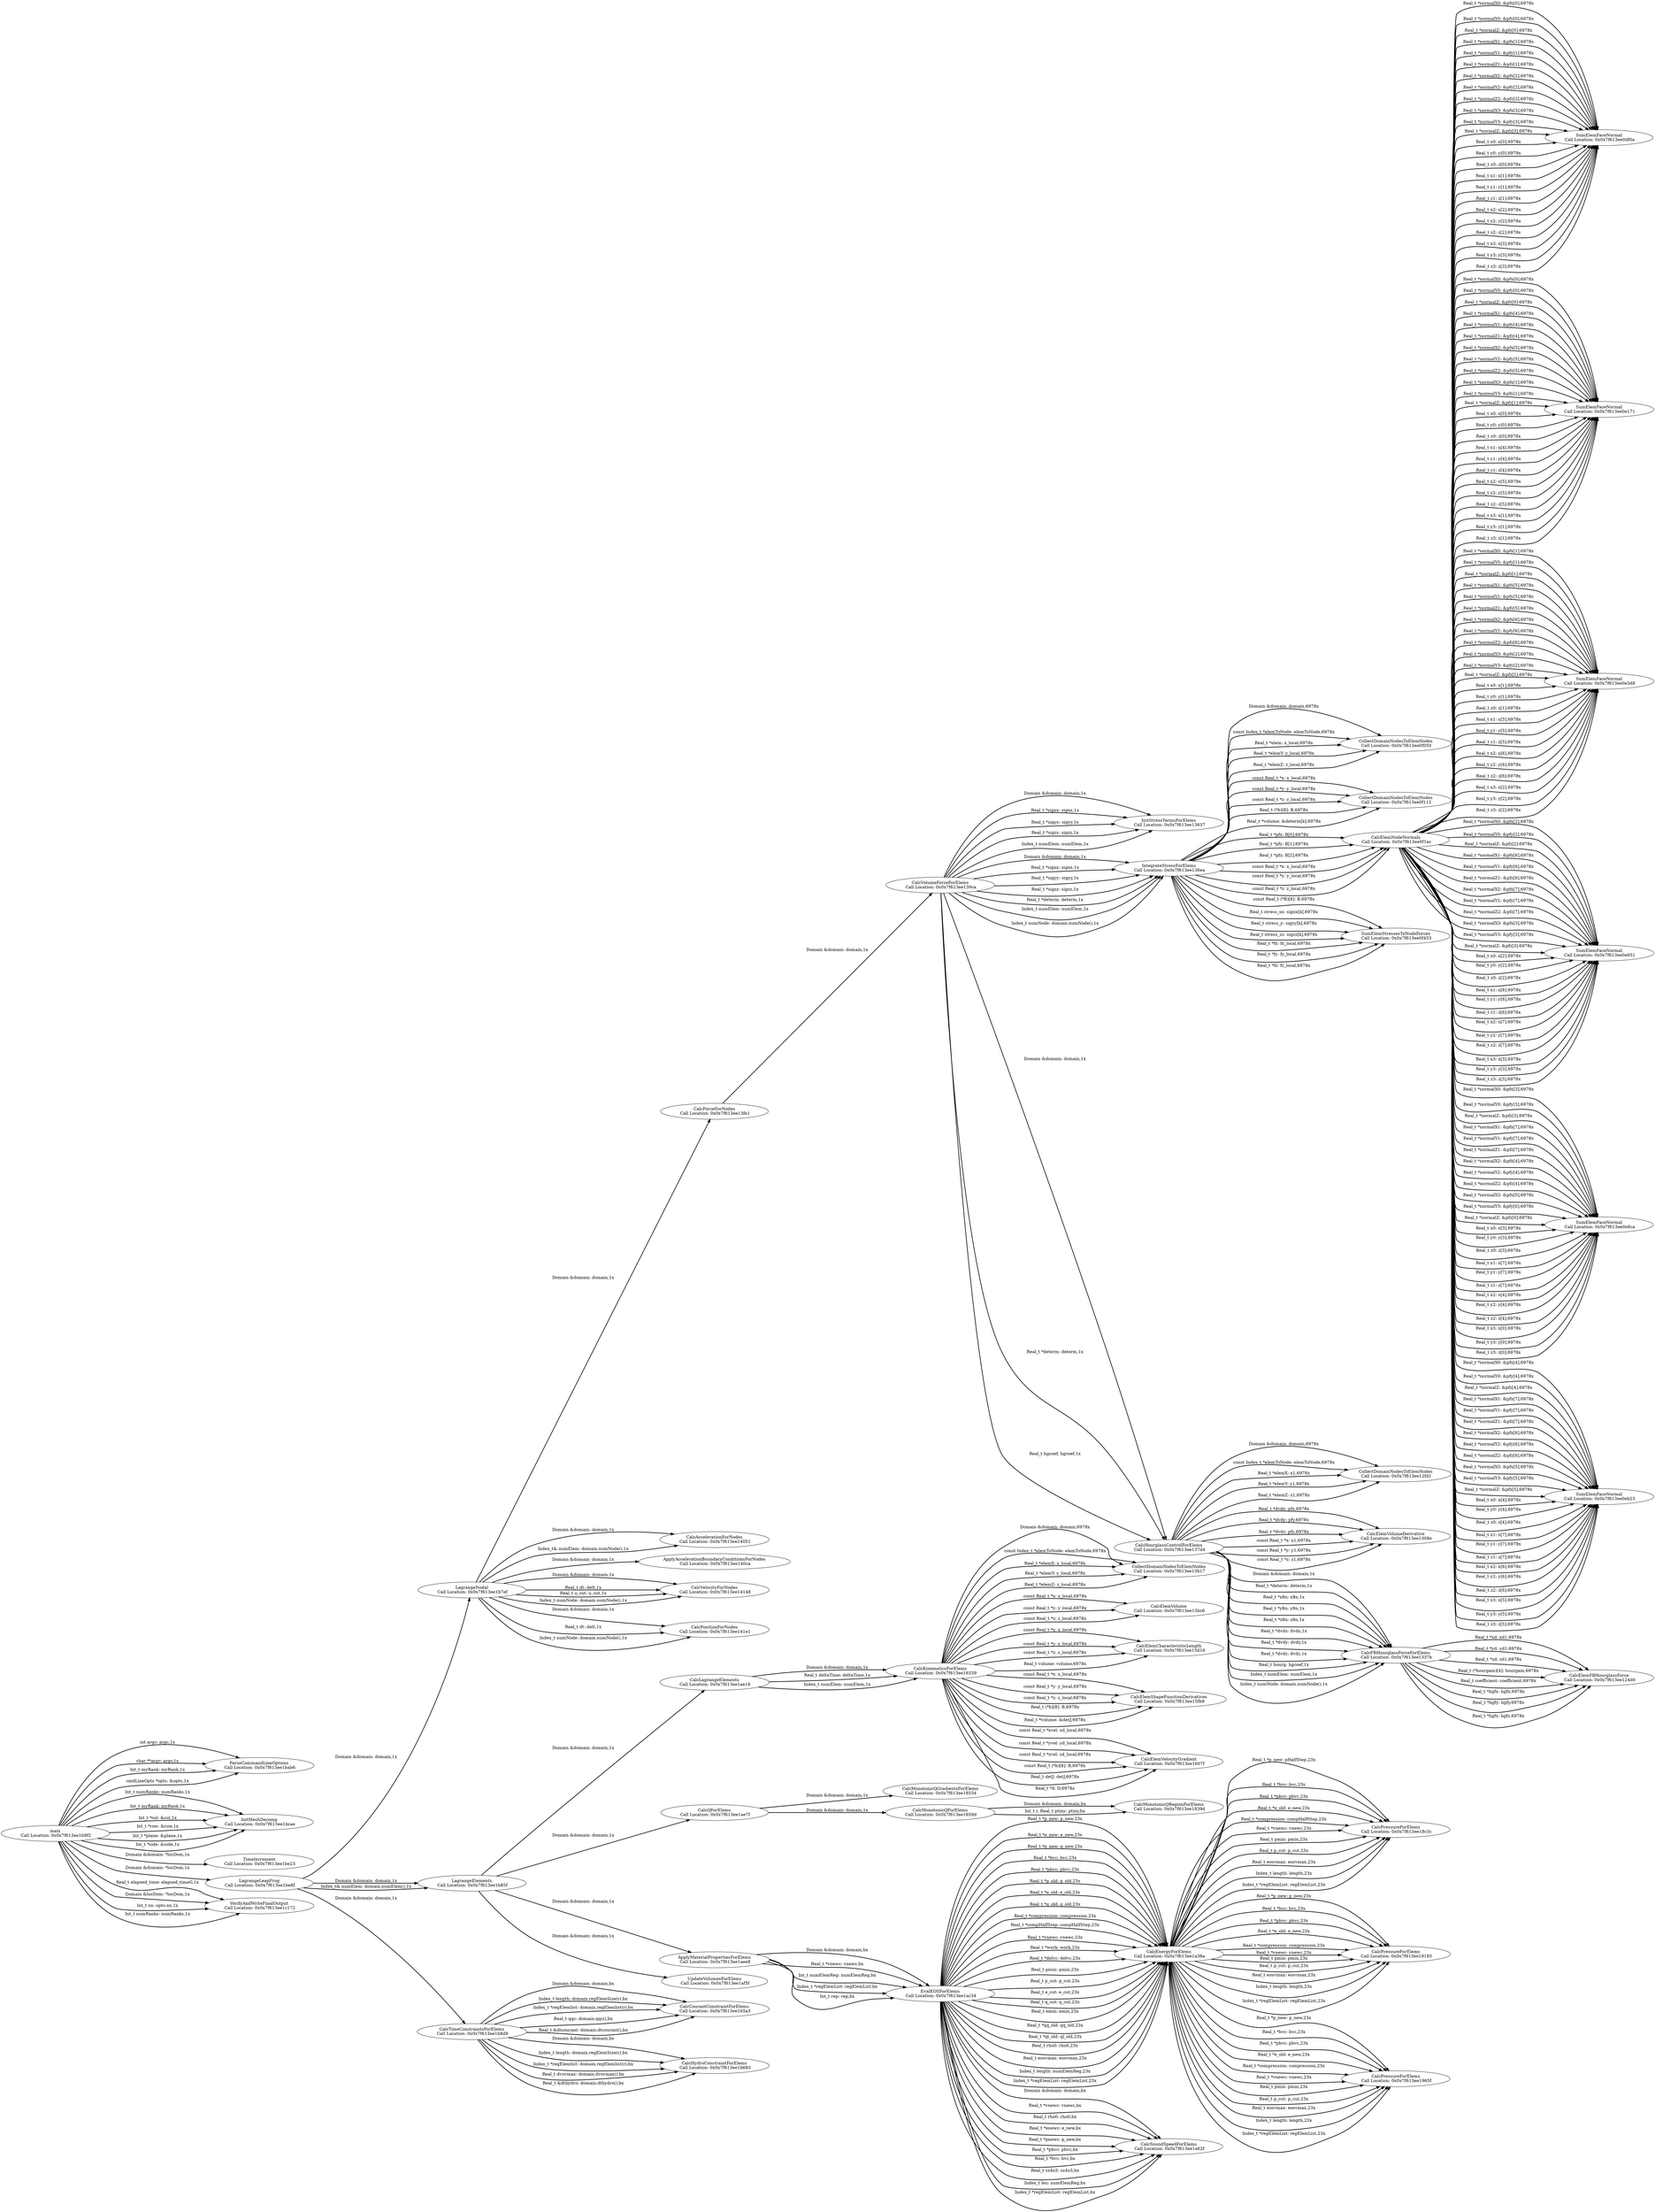 digraph ContextTree {
rankdir="LR"
main0x7ffff3549eb0[label="main\n Call Location: 0x0x7f613ee1b9f2"];
main0x7ffff3549eb0 -> ParseCommandLineOptions0x7ffff3549fd0[style=bold, label=" int argc: argc,1x"];
main0x7ffff3549eb0 -> ParseCommandLineOptions0x7ffff3549fd0[style=bold, label=" char **argv: argv,1x"];
main0x7ffff3549eb0 -> ParseCommandLineOptions0x7ffff3549fd0[style=bold, label=" Int_t myRank: myRank,1x"];
main0x7ffff3549eb0 -> ParseCommandLineOptions0x7ffff3549fd0[style=bold, label=" cmdLineOpts *opts: &opts,1x"];
main0x7ffff3549eb0 -> InitMeshDecomp0x7ffff354b250[style=bold, label=" Int_t numRanks: numRanks,1x"];
main0x7ffff3549eb0 -> InitMeshDecomp0x7ffff354b250[style=bold, label=" Int_t myRank: myRank,1x"];
main0x7ffff3549eb0 -> InitMeshDecomp0x7ffff354b250[style=bold, label=" Int_t *col: &col,1x"];
main0x7ffff3549eb0 -> InitMeshDecomp0x7ffff354b250[style=bold, label=" Int_t *row: &row,1x"];
main0x7ffff3549eb0 -> InitMeshDecomp0x7ffff354b250[style=bold, label=" Int_t *plane: &plane,1x"];
main0x7ffff3549eb0 -> InitMeshDecomp0x7ffff354b250[style=bold, label=" Int_t *side: &side,1x"];
main0x7ffff3549eb0 -> TimeIncrement0x7ffff363bef0[style=bold, label=" Domain &domain: *locDom,1x"];
main0x7ffff3549eb0 -> LagrangeLeapFrog0x7ffff363bfe0[style=bold, label=" Domain &domain: *locDom,1x"];
main0x7ffff3549eb0 -> VerifyAndWriteFinalOutput0x7ffff36ac340[style=bold, label=" Real_t elapsed_time: elapsed_timeG,1x"];
main0x7ffff3549eb0 -> VerifyAndWriteFinalOutput0x7ffff36ac340[style=bold, label=" Domain &locDom: *locDom,1x"];
main0x7ffff3549eb0 -> VerifyAndWriteFinalOutput0x7ffff36ac340[style=bold, label=" Int_t nx: opts.nx,1x"];
main0x7ffff3549eb0 -> VerifyAndWriteFinalOutput0x7ffff36ac340[style=bold, label=" Int_t numRanks: numRanks,1x"];
ParseCommandLineOptions0x7ffff3549fd0[label="ParseCommandLineOptions\n Call Location: 0x0x7f613ee1bab6"];
InitMeshDecomp0x7ffff354b250[label="InitMeshDecomp\n Call Location: 0x0x7f613ee1bcae"];
TimeIncrement0x7ffff363bef0[label="TimeIncrement\n Call Location: 0x0x7f613ee1be23"];
LagrangeLeapFrog0x7ffff363bfe0[label="LagrangeLeapFrog\n Call Location: 0x0x7f613ee1be8f"];
LagrangeLeapFrog0x7ffff363bfe0 -> LagrangeNodal0x7ffff363c120[style=bold, label=" Domain &domain: domain,1x"];
LagrangeLeapFrog0x7ffff363bfe0 -> LagrangeElements0x7ffff36418d0[style=bold, label=" Domain &domain: domain,1x"];
LagrangeLeapFrog0x7ffff363bfe0 -> LagrangeElements0x7ffff36418d0[style=bold, label=" Index_t& numElem: domain.numElem(),1x"];
LagrangeLeapFrog0x7ffff363bfe0 -> CalcTimeConstraintsForElems0x7ffff36abd60[style=bold, label=" Domain &domain: domain,1x"];
LagrangeNodal0x7ffff363c120[label="LagrangeNodal\n Call Location: 0x0x7f613ee1b7ef"];
LagrangeNodal0x7ffff363c120 -> CalcForceForNodes0x7ffff363c220[style=bold, label=" Domain &domain: domain,1x"];
LagrangeNodal0x7ffff363c120 -> CalcAccelerationForNodes0x7ffff3641280[style=bold, label=" Domain &domain: domain,1x"];
LagrangeNodal0x7ffff363c120 -> CalcAccelerationForNodes0x7ffff3641280[style=bold, label=" Index_t& numElem: domain.numNode(),1x"];
LagrangeNodal0x7ffff363c120 -> ApplyAccelerationBoundaryConditionsForNodes0x7ffff3641430[style=bold, label=" Domain &domain: domain,1x"];
LagrangeNodal0x7ffff363c120 -> CalcVelocityForNodes0x7ffff3641550[style=bold, label=" Domain &domain: domain,1x"];
LagrangeNodal0x7ffff363c120 -> CalcVelocityForNodes0x7ffff3641550[style=bold, label=" Real_t dt: delt,1x"];
LagrangeNodal0x7ffff363c120 -> CalcVelocityForNodes0x7ffff3641550[style=bold, label=" Real_t u_cut: u_cut,1x"];
LagrangeNodal0x7ffff363c120 -> CalcVelocityForNodes0x7ffff3641550[style=bold, label=" Index_t numNode: domain.numNode(),1x"];
LagrangeNodal0x7ffff363c120 -> CalcPositionForNodes0x7ffff3641700[style=bold, label=" Domain &domain: domain,1x"];
LagrangeNodal0x7ffff363c120 -> CalcPositionForNodes0x7ffff3641700[style=bold, label=" Real_t dt: delt,1x"];
LagrangeNodal0x7ffff363c120 -> CalcPositionForNodes0x7ffff3641700[style=bold, label=" Index_t numNode: domain.numNode(),1x"];
CalcForceForNodes0x7ffff363c220[label="CalcForceForNodes\n Call Location: 0x0x7f613ee13fe1"];
CalcForceForNodes0x7ffff363c220 -> CalcVolumeForceForElems0x7ffff363c380[style=bold, label=" Domain &domain: domain,1x"];
CalcVolumeForceForElems0x7ffff363c380[label="CalcVolumeForceForElems\n Call Location: 0x0x7f613ee139ca"];
CalcVolumeForceForElems0x7ffff363c380 -> InitStressTermsForElems0x7ffff363c4e0[style=bold, label=" Domain &domain: domain,1x"];
CalcVolumeForceForElems0x7ffff363c380 -> InitStressTermsForElems0x7ffff363c4e0[style=bold, label=" Real_t *sigxx: sigxx,1x"];
CalcVolumeForceForElems0x7ffff363c380 -> InitStressTermsForElems0x7ffff363c4e0[style=bold, label=" Real_t *sigyy: sigyy,1x"];
CalcVolumeForceForElems0x7ffff363c380 -> InitStressTermsForElems0x7ffff363c4e0[style=bold, label=" Real_t *sigzz: sigzz,1x"];
CalcVolumeForceForElems0x7ffff363c380 -> InitStressTermsForElems0x7ffff363c4e0[style=bold, label=" Index_t numElem: numElem,1x"];
CalcVolumeForceForElems0x7ffff363c380 -> IntegrateStressForElems0x7ffff363c830[style=bold, label=" Domain &domain: domain,1x"];
CalcVolumeForceForElems0x7ffff363c380 -> IntegrateStressForElems0x7ffff363c830[style=bold, label=" Real_t *sigxx: sigxx,1x"];
CalcVolumeForceForElems0x7ffff363c380 -> IntegrateStressForElems0x7ffff363c830[style=bold, label=" Real_t *sigyy: sigyy,1x"];
CalcVolumeForceForElems0x7ffff363c380 -> IntegrateStressForElems0x7ffff363c830[style=bold, label=" Real_t *sigzz: sigzz,1x"];
CalcVolumeForceForElems0x7ffff363c380 -> IntegrateStressForElems0x7ffff363c830[style=bold, label=" Real_t *determ: determ,1x"];
CalcVolumeForceForElems0x7ffff363c380 -> IntegrateStressForElems0x7ffff363c830[style=bold, label=" Index_t numElem: numElem,1x"];
CalcVolumeForceForElems0x7ffff363c380 -> IntegrateStressForElems0x7ffff363c830[style=bold, label=" Index_t numNode: domain.numNode(),1x"];
CalcVolumeForceForElems0x7ffff363c380 -> CalcHourglassControlForElems0x7ffff3640630[style=bold, label=" Domain &domain: domain,1x"];
CalcVolumeForceForElems0x7ffff363c380 -> CalcHourglassControlForElems0x7ffff3640630[style=bold, label=" Real_t *determ: determ,1x"];
CalcVolumeForceForElems0x7ffff363c380 -> CalcHourglassControlForElems0x7ffff3640630[style=bold, label=" Real_t hgcoef, hgcoef,1x"];
InitStressTermsForElems0x7ffff363c4e0[label="InitStressTermsForElems\n Call Location: 0x0x7f613ee13637"];
IntegrateStressForElems0x7ffff363c830[label="IntegrateStressForElems\n Call Location: 0x0x7f613ee136ea"];
IntegrateStressForElems0x7ffff363c830 -> CollectDomainNodesToElemNodes0x7ffff363cbf0[style=bold, label=" Domain &domain: domain,6978x"];
IntegrateStressForElems0x7ffff363c830 -> CollectDomainNodesToElemNodes0x7ffff363cbf0[style=bold, label=" const Index_t *elemToNode: elemToNode,6978x"];
IntegrateStressForElems0x7ffff363c830 -> CollectDomainNodesToElemNodes0x7ffff363cbf0[style=bold, label=" Real_t *elem: x_local,6978x"];
IntegrateStressForElems0x7ffff363c830 -> CollectDomainNodesToElemNodes0x7ffff363cbf0[style=bold, label=" Real_t *elemY: y_local,6978x"];
IntegrateStressForElems0x7ffff363c830 -> CollectDomainNodesToElemNodes0x7ffff363cbf0[style=bold, label=" Real_t *elemZ: z_local,6978x"];
IntegrateStressForElems0x7ffff363c830 -> CollectDomainNodesToElemNodes0x7ffff363ced0[style=bold, label=" const Real_t *x: x_local,6978x"];
IntegrateStressForElems0x7ffff363c830 -> CollectDomainNodesToElemNodes0x7ffff363ced0[style=bold, label=" const Real_t *y: y_local,6978x"];
IntegrateStressForElems0x7ffff363c830 -> CollectDomainNodesToElemNodes0x7ffff363ced0[style=bold, label=" const Real_t *z: z_local,6978x"];
IntegrateStressForElems0x7ffff363c830 -> CollectDomainNodesToElemNodes0x7ffff363ced0[style=bold, label=" Real_t (*b)[8]: B,6978x"];
IntegrateStressForElems0x7ffff363c830 -> CollectDomainNodesToElemNodes0x7ffff363ced0[style=bold, label=" Real_t *volume: &determ[k],6978x"];
IntegrateStressForElems0x7ffff363c830 -> CalcElemNodeNormals0x7ffff363d1a0[style=bold, label=" Real_t *pfx: B[0],6978x"];
IntegrateStressForElems0x7ffff363c830 -> CalcElemNodeNormals0x7ffff363d1a0[style=bold, label=" Real_t *pfy: B[1],6978x"];
IntegrateStressForElems0x7ffff363c830 -> CalcElemNodeNormals0x7ffff363d1a0[style=bold, label=" Real_t *pfz: B[2],6978x"];
IntegrateStressForElems0x7ffff363c830 -> CalcElemNodeNormals0x7ffff363d1a0[style=bold, label=" const Real_t *x: x_local,6978x"];
IntegrateStressForElems0x7ffff363c830 -> CalcElemNodeNormals0x7ffff363d1a0[style=bold, label=" const Real_t *y: y_local,6978x"];
IntegrateStressForElems0x7ffff363c830 -> CalcElemNodeNormals0x7ffff363d1a0[style=bold, label=" const Real_t *z: z_local,6978x"];
IntegrateStressForElems0x7ffff363c830 -> SumElemStressesToNodeForces0x7ffff3640470[style=bold, label=" const Real_t (*B)[8]: B,6978x"];
IntegrateStressForElems0x7ffff363c830 -> SumElemStressesToNodeForces0x7ffff3640470[style=bold, label=" Real_t stress_xx: sigxx[k],6978x"];
IntegrateStressForElems0x7ffff363c830 -> SumElemStressesToNodeForces0x7ffff3640470[style=bold, label=" Real_t stress_y: sigyy[k],6978x"];
IntegrateStressForElems0x7ffff363c830 -> SumElemStressesToNodeForces0x7ffff3640470[style=bold, label=" Real_t stress_zz: sigzz[k],6978x"];
IntegrateStressForElems0x7ffff363c830 -> SumElemStressesToNodeForces0x7ffff3640470[style=bold, label=" Real_t *fx: fx_local,6978x"];
IntegrateStressForElems0x7ffff363c830 -> SumElemStressesToNodeForces0x7ffff3640470[style=bold, label=" Real_t *fy: fy_local,6978x"];
IntegrateStressForElems0x7ffff363c830 -> SumElemStressesToNodeForces0x7ffff3640470[style=bold, label=" Real_t *fz: fz_local,6978x"];
CollectDomainNodesToElemNodes0x7ffff363cbf0[label="CollectDomainNodesToElemNodes\n Call Location: 0x0x7f613ee0f050"];
CollectDomainNodesToElemNodes0x7ffff363ced0[label="CollectDomainNodesToElemNodes\n Call Location: 0x0x7f613ee0f112"];
CalcElemNodeNormals0x7ffff363d1a0[label="CalcElemNodeNormals\n Call Location: 0x0x7f613ee0f1ec"];
CalcElemNodeNormals0x7ffff363d1a0 -> SumElemFaceNormal0x7ffff363d460[style=bold, label=" Real_t *normalX0: &pfx[0],6978x"];
CalcElemNodeNormals0x7ffff363d1a0 -> SumElemFaceNormal0x7ffff363d460[style=bold, label=" Real_t *normalY0: &pfy[0],6978x"];
CalcElemNodeNormals0x7ffff363d1a0 -> SumElemFaceNormal0x7ffff363d460[style=bold, label=" Real_t *normalZ: &pfz[0],6978x"];
CalcElemNodeNormals0x7ffff363d1a0 -> SumElemFaceNormal0x7ffff363d460[style=bold, label=" Real_t *normalX1: &pfx[1],6978x"];
CalcElemNodeNormals0x7ffff363d1a0 -> SumElemFaceNormal0x7ffff363d460[style=bold, label=" Real_t *normalY1: &pfy[1],6978x"];
CalcElemNodeNormals0x7ffff363d1a0 -> SumElemFaceNormal0x7ffff363d460[style=bold, label=" Real_t *normalZ1: &pfz[1],6978x"];
CalcElemNodeNormals0x7ffff363d1a0 -> SumElemFaceNormal0x7ffff363d460[style=bold, label=" Real_t *normalX2: &pfx[2],6978x"];
CalcElemNodeNormals0x7ffff363d1a0 -> SumElemFaceNormal0x7ffff363d460[style=bold, label=" Real_t *normalY2: &pfy[2],6978x"];
CalcElemNodeNormals0x7ffff363d1a0 -> SumElemFaceNormal0x7ffff363d460[style=bold, label=" Real_t *normalZ2: &pfz[2],6978x"];
CalcElemNodeNormals0x7ffff363d1a0 -> SumElemFaceNormal0x7ffff363d460[style=bold, label=" Real_t *normalX3: &pfx[3],6978x"];
CalcElemNodeNormals0x7ffff363d1a0 -> SumElemFaceNormal0x7ffff363d460[style=bold, label=" Real_t *normalY3: &pfy[3],6978x"];
CalcElemNodeNormals0x7ffff363d1a0 -> SumElemFaceNormal0x7ffff363d460[style=bold, label=" Real_t *normalZ: &pfz[3],6978x"];
CalcElemNodeNormals0x7ffff363d1a0 -> SumElemFaceNormal0x7ffff363d460[style=bold, label=" Real_t x0: x[0],6978x"];
CalcElemNodeNormals0x7ffff363d1a0 -> SumElemFaceNormal0x7ffff363d460[style=bold, label=" Real_t y0: y[0],6978x"];
CalcElemNodeNormals0x7ffff363d1a0 -> SumElemFaceNormal0x7ffff363d460[style=bold, label=" Real_t z0: z[0],6978x"];
CalcElemNodeNormals0x7ffff363d1a0 -> SumElemFaceNormal0x7ffff363d460[style=bold, label=" Real_t x1: x[1],6978x"];
CalcElemNodeNormals0x7ffff363d1a0 -> SumElemFaceNormal0x7ffff363d460[style=bold, label=" Real_t y1: y[1],6978x"];
CalcElemNodeNormals0x7ffff363d1a0 -> SumElemFaceNormal0x7ffff363d460[style=bold, label=" Real_t z1: z[1],6978x"];
CalcElemNodeNormals0x7ffff363d1a0 -> SumElemFaceNormal0x7ffff363d460[style=bold, label=" Real_t x2: x[2],6978x"];
CalcElemNodeNormals0x7ffff363d1a0 -> SumElemFaceNormal0x7ffff363d460[style=bold, label=" Real_t y2: y[2],6978x"];
CalcElemNodeNormals0x7ffff363d1a0 -> SumElemFaceNormal0x7ffff363d460[style=bold, label=" Real_t z2: z[2],6978x"];
CalcElemNodeNormals0x7ffff363d1a0 -> SumElemFaceNormal0x7ffff363d460[style=bold, label=" Real_t x3: x[3],6978x"];
CalcElemNodeNormals0x7ffff363d1a0 -> SumElemFaceNormal0x7ffff363d460[style=bold, label=" Real_t y3: y[3],6978x"];
CalcElemNodeNormals0x7ffff363d1a0 -> SumElemFaceNormal0x7ffff363d460[style=bold, label=" Real_t z3: z[3],6978x"];
CalcElemNodeNormals0x7ffff363d1a0 -> SumElemFaceNormal0x7ffff363def0[style=bold, label=" Real_t *normalX0: &pfx[0],6978x"];
CalcElemNodeNormals0x7ffff363d1a0 -> SumElemFaceNormal0x7ffff363def0[style=bold, label=" Real_t *normalY0: &pfy[0],6978x"];
CalcElemNodeNormals0x7ffff363d1a0 -> SumElemFaceNormal0x7ffff363def0[style=bold, label=" Real_t *normalZ: &pfz[0],6978x"];
CalcElemNodeNormals0x7ffff363d1a0 -> SumElemFaceNormal0x7ffff363def0[style=bold, label=" Real_t *normalX1: &pfx[4],6978x"];
CalcElemNodeNormals0x7ffff363d1a0 -> SumElemFaceNormal0x7ffff363def0[style=bold, label=" Real_t *normalY1: &pfy[4],6978x"];
CalcElemNodeNormals0x7ffff363d1a0 -> SumElemFaceNormal0x7ffff363def0[style=bold, label=" Real_t *normalZ1: &pfz[4],6978x"];
CalcElemNodeNormals0x7ffff363d1a0 -> SumElemFaceNormal0x7ffff363def0[style=bold, label=" Real_t *normalX2: &pfx[5],6978x"];
CalcElemNodeNormals0x7ffff363d1a0 -> SumElemFaceNormal0x7ffff363def0[style=bold, label=" Real_t *normalY2: &pfy[5],6978x"];
CalcElemNodeNormals0x7ffff363d1a0 -> SumElemFaceNormal0x7ffff363def0[style=bold, label=" Real_t *normalZ2: &pfz[5],6978x"];
CalcElemNodeNormals0x7ffff363d1a0 -> SumElemFaceNormal0x7ffff363def0[style=bold, label=" Real_t *normalX3: &pfx[1],6978x"];
CalcElemNodeNormals0x7ffff363d1a0 -> SumElemFaceNormal0x7ffff363def0[style=bold, label=" Real_t *normalY3: &pfy[1],6978x"];
CalcElemNodeNormals0x7ffff363d1a0 -> SumElemFaceNormal0x7ffff363def0[style=bold, label=" Real_t *normalZ: &pfz[1],6978x"];
CalcElemNodeNormals0x7ffff363d1a0 -> SumElemFaceNormal0x7ffff363def0[style=bold, label=" Real_t x0: x[0],6978x"];
CalcElemNodeNormals0x7ffff363d1a0 -> SumElemFaceNormal0x7ffff363def0[style=bold, label=" Real_t y0: y[0],6978x"];
CalcElemNodeNormals0x7ffff363d1a0 -> SumElemFaceNormal0x7ffff363def0[style=bold, label=" Real_t z0: z[0],6978x"];
CalcElemNodeNormals0x7ffff363d1a0 -> SumElemFaceNormal0x7ffff363def0[style=bold, label=" Real_t x1: x[4],6978x"];
CalcElemNodeNormals0x7ffff363d1a0 -> SumElemFaceNormal0x7ffff363def0[style=bold, label=" Real_t y1: y[4],6978x"];
CalcElemNodeNormals0x7ffff363d1a0 -> SumElemFaceNormal0x7ffff363def0[style=bold, label=" Real_t z1: z[4],6978x"];
CalcElemNodeNormals0x7ffff363d1a0 -> SumElemFaceNormal0x7ffff363def0[style=bold, label=" Real_t x2: x[5],6978x"];
CalcElemNodeNormals0x7ffff363d1a0 -> SumElemFaceNormal0x7ffff363def0[style=bold, label=" Real_t y2: y[5],6978x"];
CalcElemNodeNormals0x7ffff363d1a0 -> SumElemFaceNormal0x7ffff363def0[style=bold, label=" Real_t z2: z[5],6978x"];
CalcElemNodeNormals0x7ffff363d1a0 -> SumElemFaceNormal0x7ffff363def0[style=bold, label=" Real_t x3: x[1],6978x"];
CalcElemNodeNormals0x7ffff363d1a0 -> SumElemFaceNormal0x7ffff363def0[style=bold, label=" Real_t y3: y[1],6978x"];
CalcElemNodeNormals0x7ffff363d1a0 -> SumElemFaceNormal0x7ffff363def0[style=bold, label=" Real_t z3: z[1],6978x"];
CalcElemNodeNormals0x7ffff363d1a0 -> SumElemFaceNormal0x7ffff363e630[style=bold, label=" Real_t *normalX0: &pfx[1],6978x"];
CalcElemNodeNormals0x7ffff363d1a0 -> SumElemFaceNormal0x7ffff363e630[style=bold, label=" Real_t *normalY0: &pfy[1],6978x"];
CalcElemNodeNormals0x7ffff363d1a0 -> SumElemFaceNormal0x7ffff363e630[style=bold, label=" Real_t *normalZ: &pfz[1],6978x"];
CalcElemNodeNormals0x7ffff363d1a0 -> SumElemFaceNormal0x7ffff363e630[style=bold, label=" Real_t *normalX1: &pfx[5],6978x"];
CalcElemNodeNormals0x7ffff363d1a0 -> SumElemFaceNormal0x7ffff363e630[style=bold, label=" Real_t *normalY1: &pfy[5],6978x"];
CalcElemNodeNormals0x7ffff363d1a0 -> SumElemFaceNormal0x7ffff363e630[style=bold, label=" Real_t *normalZ1: &pfz[5],6978x"];
CalcElemNodeNormals0x7ffff363d1a0 -> SumElemFaceNormal0x7ffff363e630[style=bold, label=" Real_t *normalX2: &pfx[6],6978x"];
CalcElemNodeNormals0x7ffff363d1a0 -> SumElemFaceNormal0x7ffff363e630[style=bold, label=" Real_t *normalY2: &pfy[6],6978x"];
CalcElemNodeNormals0x7ffff363d1a0 -> SumElemFaceNormal0x7ffff363e630[style=bold, label=" Real_t *normalZ2: &pfz[6],6978x"];
CalcElemNodeNormals0x7ffff363d1a0 -> SumElemFaceNormal0x7ffff363e630[style=bold, label=" Real_t *normalX3: &pfx[2],6978x"];
CalcElemNodeNormals0x7ffff363d1a0 -> SumElemFaceNormal0x7ffff363e630[style=bold, label=" Real_t *normalY3: &pfy[2],6978x"];
CalcElemNodeNormals0x7ffff363d1a0 -> SumElemFaceNormal0x7ffff363e630[style=bold, label=" Real_t *normalZ: &pfz[2],6978x"];
CalcElemNodeNormals0x7ffff363d1a0 -> SumElemFaceNormal0x7ffff363e630[style=bold, label=" Real_t x0: x[1],6978x"];
CalcElemNodeNormals0x7ffff363d1a0 -> SumElemFaceNormal0x7ffff363e630[style=bold, label=" Real_t y0: y[1],6978x"];
CalcElemNodeNormals0x7ffff363d1a0 -> SumElemFaceNormal0x7ffff363e630[style=bold, label=" Real_t z0: z[1],6978x"];
CalcElemNodeNormals0x7ffff363d1a0 -> SumElemFaceNormal0x7ffff363e630[style=bold, label=" Real_t x1: x[5],6978x"];
CalcElemNodeNormals0x7ffff363d1a0 -> SumElemFaceNormal0x7ffff363e630[style=bold, label=" Real_t y1: y[5],6978x"];
CalcElemNodeNormals0x7ffff363d1a0 -> SumElemFaceNormal0x7ffff363e630[style=bold, label=" Real_t z1: z[5],6978x"];
CalcElemNodeNormals0x7ffff363d1a0 -> SumElemFaceNormal0x7ffff363e630[style=bold, label=" Real_t x2: x[6],6978x"];
CalcElemNodeNormals0x7ffff363d1a0 -> SumElemFaceNormal0x7ffff363e630[style=bold, label=" Real_t y2: y[6],6978x"];
CalcElemNodeNormals0x7ffff363d1a0 -> SumElemFaceNormal0x7ffff363e630[style=bold, label=" Real_t z2: z[6],6978x"];
CalcElemNodeNormals0x7ffff363d1a0 -> SumElemFaceNormal0x7ffff363e630[style=bold, label=" Real_t x3: x[2],6978x"];
CalcElemNodeNormals0x7ffff363d1a0 -> SumElemFaceNormal0x7ffff363e630[style=bold, label=" Real_t y3: y[2],6978x"];
CalcElemNodeNormals0x7ffff363d1a0 -> SumElemFaceNormal0x7ffff363e630[style=bold, label=" Real_t z3: z[2],6978x"];
CalcElemNodeNormals0x7ffff363d1a0 -> SumElemFaceNormal0x7ffff363ed70[style=bold, label=" Real_t *normalX0: &pfx[2],6978x"];
CalcElemNodeNormals0x7ffff363d1a0 -> SumElemFaceNormal0x7ffff363ed70[style=bold, label=" Real_t *normalY0: &pfy[2],6978x"];
CalcElemNodeNormals0x7ffff363d1a0 -> SumElemFaceNormal0x7ffff363ed70[style=bold, label=" Real_t *normalZ: &pfz[2],6978x"];
CalcElemNodeNormals0x7ffff363d1a0 -> SumElemFaceNormal0x7ffff363ed70[style=bold, label=" Real_t *normalX1: &pfx[6],6978x"];
CalcElemNodeNormals0x7ffff363d1a0 -> SumElemFaceNormal0x7ffff363ed70[style=bold, label=" Real_t *normalY1: &pfy[6],6978x"];
CalcElemNodeNormals0x7ffff363d1a0 -> SumElemFaceNormal0x7ffff363ed70[style=bold, label=" Real_t *normalZ1: &pfz[6],6978x"];
CalcElemNodeNormals0x7ffff363d1a0 -> SumElemFaceNormal0x7ffff363ed70[style=bold, label=" Real_t *normalX2: &pfx[7],6978x"];
CalcElemNodeNormals0x7ffff363d1a0 -> SumElemFaceNormal0x7ffff363ed70[style=bold, label=" Real_t *normalY2: &pfy[7],6978x"];
CalcElemNodeNormals0x7ffff363d1a0 -> SumElemFaceNormal0x7ffff363ed70[style=bold, label=" Real_t *normalZ2: &pfz[7],6978x"];
CalcElemNodeNormals0x7ffff363d1a0 -> SumElemFaceNormal0x7ffff363ed70[style=bold, label=" Real_t *normalX3: &pfx[3],6978x"];
CalcElemNodeNormals0x7ffff363d1a0 -> SumElemFaceNormal0x7ffff363ed70[style=bold, label=" Real_t *normalY3: &pfy[3],6978x"];
CalcElemNodeNormals0x7ffff363d1a0 -> SumElemFaceNormal0x7ffff363ed70[style=bold, label=" Real_t *normalZ: &pfz[3],6978x"];
CalcElemNodeNormals0x7ffff363d1a0 -> SumElemFaceNormal0x7ffff363ed70[style=bold, label=" Real_t x0: x[2],6978x"];
CalcElemNodeNormals0x7ffff363d1a0 -> SumElemFaceNormal0x7ffff363ed70[style=bold, label=" Real_t y0: y[2],6978x"];
CalcElemNodeNormals0x7ffff363d1a0 -> SumElemFaceNormal0x7ffff363ed70[style=bold, label=" Real_t z0: z[2],6978x"];
CalcElemNodeNormals0x7ffff363d1a0 -> SumElemFaceNormal0x7ffff363ed70[style=bold, label=" Real_t x1: x[6],6978x"];
CalcElemNodeNormals0x7ffff363d1a0 -> SumElemFaceNormal0x7ffff363ed70[style=bold, label=" Real_t y1: y[6],6978x"];
CalcElemNodeNormals0x7ffff363d1a0 -> SumElemFaceNormal0x7ffff363ed70[style=bold, label=" Real_t z1: z[6],6978x"];
CalcElemNodeNormals0x7ffff363d1a0 -> SumElemFaceNormal0x7ffff363ed70[style=bold, label=" Real_t x2: x[7],6978x"];
CalcElemNodeNormals0x7ffff363d1a0 -> SumElemFaceNormal0x7ffff363ed70[style=bold, label=" Real_t y2: y[7],6978x"];
CalcElemNodeNormals0x7ffff363d1a0 -> SumElemFaceNormal0x7ffff363ed70[style=bold, label=" Real_t z2: z[7],6978x"];
CalcElemNodeNormals0x7ffff363d1a0 -> SumElemFaceNormal0x7ffff363ed70[style=bold, label=" Real_t x3: x[3],6978x"];
CalcElemNodeNormals0x7ffff363d1a0 -> SumElemFaceNormal0x7ffff363ed70[style=bold, label=" Real_t y3: y[3],6978x"];
CalcElemNodeNormals0x7ffff363d1a0 -> SumElemFaceNormal0x7ffff363ed70[style=bold, label=" Real_t z3: z[3],6978x"];
CalcElemNodeNormals0x7ffff363d1a0 -> SumElemFaceNormal0x7ffff363f4e0[style=bold, label=" Real_t *normalX0: &pfx[3],6978x"];
CalcElemNodeNormals0x7ffff363d1a0 -> SumElemFaceNormal0x7ffff363f4e0[style=bold, label=" Real_t *normalY0: &pfy[3],6978x"];
CalcElemNodeNormals0x7ffff363d1a0 -> SumElemFaceNormal0x7ffff363f4e0[style=bold, label=" Real_t *normalZ: &pfz[3],6978x"];
CalcElemNodeNormals0x7ffff363d1a0 -> SumElemFaceNormal0x7ffff363f4e0[style=bold, label=" Real_t *normalX1: &pfx[7],6978x"];
CalcElemNodeNormals0x7ffff363d1a0 -> SumElemFaceNormal0x7ffff363f4e0[style=bold, label=" Real_t *normalY1: &pfy[7],6978x"];
CalcElemNodeNormals0x7ffff363d1a0 -> SumElemFaceNormal0x7ffff363f4e0[style=bold, label=" Real_t *normalZ1: &pfz[7],6978x"];
CalcElemNodeNormals0x7ffff363d1a0 -> SumElemFaceNormal0x7ffff363f4e0[style=bold, label=" Real_t *normalX2: &pfx[4],6978x"];
CalcElemNodeNormals0x7ffff363d1a0 -> SumElemFaceNormal0x7ffff363f4e0[style=bold, label=" Real_t *normalY2: &pfy[4],6978x"];
CalcElemNodeNormals0x7ffff363d1a0 -> SumElemFaceNormal0x7ffff363f4e0[style=bold, label=" Real_t *normalZ2: &pfz[4],6978x"];
CalcElemNodeNormals0x7ffff363d1a0 -> SumElemFaceNormal0x7ffff363f4e0[style=bold, label=" Real_t *normalX3: &pfx[0],6978x"];
CalcElemNodeNormals0x7ffff363d1a0 -> SumElemFaceNormal0x7ffff363f4e0[style=bold, label=" Real_t *normalY3: &pfy[0],6978x"];
CalcElemNodeNormals0x7ffff363d1a0 -> SumElemFaceNormal0x7ffff363f4e0[style=bold, label=" Real_t *normalZ: &pfz[0],6978x"];
CalcElemNodeNormals0x7ffff363d1a0 -> SumElemFaceNormal0x7ffff363f4e0[style=bold, label=" Real_t x0: x[3],6978x"];
CalcElemNodeNormals0x7ffff363d1a0 -> SumElemFaceNormal0x7ffff363f4e0[style=bold, label=" Real_t y0: y[3],6978x"];
CalcElemNodeNormals0x7ffff363d1a0 -> SumElemFaceNormal0x7ffff363f4e0[style=bold, label=" Real_t z0: z[3],6978x"];
CalcElemNodeNormals0x7ffff363d1a0 -> SumElemFaceNormal0x7ffff363f4e0[style=bold, label=" Real_t x1: x[7],6978x"];
CalcElemNodeNormals0x7ffff363d1a0 -> SumElemFaceNormal0x7ffff363f4e0[style=bold, label=" Real_t y1: y[7],6978x"];
CalcElemNodeNormals0x7ffff363d1a0 -> SumElemFaceNormal0x7ffff363f4e0[style=bold, label=" Real_t z1: z[7],6978x"];
CalcElemNodeNormals0x7ffff363d1a0 -> SumElemFaceNormal0x7ffff363f4e0[style=bold, label=" Real_t x2: x[4],6978x"];
CalcElemNodeNormals0x7ffff363d1a0 -> SumElemFaceNormal0x7ffff363f4e0[style=bold, label=" Real_t y2: y[4],6978x"];
CalcElemNodeNormals0x7ffff363d1a0 -> SumElemFaceNormal0x7ffff363f4e0[style=bold, label=" Real_t z2: z[4],6978x"];
CalcElemNodeNormals0x7ffff363d1a0 -> SumElemFaceNormal0x7ffff363f4e0[style=bold, label=" Real_t x3: x[0],6978x"];
CalcElemNodeNormals0x7ffff363d1a0 -> SumElemFaceNormal0x7ffff363f4e0[style=bold, label=" Real_t y3: y[0],6978x"];
CalcElemNodeNormals0x7ffff363d1a0 -> SumElemFaceNormal0x7ffff363f4e0[style=bold, label=" Real_t z3: z[0],6978x"];
CalcElemNodeNormals0x7ffff363d1a0 -> SumElemFaceNormal0x7ffff363fd30[style=bold, label=" Real_t *normalX0: &pfx[4],6978x"];
CalcElemNodeNormals0x7ffff363d1a0 -> SumElemFaceNormal0x7ffff363fd30[style=bold, label=" Real_t *normalY0: &pfy[4],6978x"];
CalcElemNodeNormals0x7ffff363d1a0 -> SumElemFaceNormal0x7ffff363fd30[style=bold, label=" Real_t *normalZ: &pfz[4],6978x"];
CalcElemNodeNormals0x7ffff363d1a0 -> SumElemFaceNormal0x7ffff363fd30[style=bold, label=" Real_t *normalX1: &pfx[7],6978x"];
CalcElemNodeNormals0x7ffff363d1a0 -> SumElemFaceNormal0x7ffff363fd30[style=bold, label=" Real_t *normalY1: &pfy[7],6978x"];
CalcElemNodeNormals0x7ffff363d1a0 -> SumElemFaceNormal0x7ffff363fd30[style=bold, label=" Real_t *normalZ1: &pfz[7],6978x"];
CalcElemNodeNormals0x7ffff363d1a0 -> SumElemFaceNormal0x7ffff363fd30[style=bold, label=" Real_t *normalX2: &pfx[6],6978x"];
CalcElemNodeNormals0x7ffff363d1a0 -> SumElemFaceNormal0x7ffff363fd30[style=bold, label=" Real_t *normalY2: &pfy[6],6978x"];
CalcElemNodeNormals0x7ffff363d1a0 -> SumElemFaceNormal0x7ffff363fd30[style=bold, label=" Real_t *normalZ2: &pfz[6],6978x"];
CalcElemNodeNormals0x7ffff363d1a0 -> SumElemFaceNormal0x7ffff363fd30[style=bold, label=" Real_t *normalX3: &pfx[5],6978x"];
CalcElemNodeNormals0x7ffff363d1a0 -> SumElemFaceNormal0x7ffff363fd30[style=bold, label=" Real_t *normalY3: &pfy[5],6978x"];
CalcElemNodeNormals0x7ffff363d1a0 -> SumElemFaceNormal0x7ffff363fd30[style=bold, label=" Real_t *normalZ: &pfz[5],6978x"];
CalcElemNodeNormals0x7ffff363d1a0 -> SumElemFaceNormal0x7ffff363fd30[style=bold, label=" Real_t x0: x[4],6978x"];
CalcElemNodeNormals0x7ffff363d1a0 -> SumElemFaceNormal0x7ffff363fd30[style=bold, label=" Real_t y0: y[4],6978x"];
CalcElemNodeNormals0x7ffff363d1a0 -> SumElemFaceNormal0x7ffff363fd30[style=bold, label=" Real_t z0: z[4],6978x"];
CalcElemNodeNormals0x7ffff363d1a0 -> SumElemFaceNormal0x7ffff363fd30[style=bold, label=" Real_t x1: x[7],6978x"];
CalcElemNodeNormals0x7ffff363d1a0 -> SumElemFaceNormal0x7ffff363fd30[style=bold, label=" Real_t y1: y[7],6978x"];
CalcElemNodeNormals0x7ffff363d1a0 -> SumElemFaceNormal0x7ffff363fd30[style=bold, label=" Real_t z1: z[7],6978x"];
CalcElemNodeNormals0x7ffff363d1a0 -> SumElemFaceNormal0x7ffff363fd30[style=bold, label=" Real_t x2: x[6],6978x"];
CalcElemNodeNormals0x7ffff363d1a0 -> SumElemFaceNormal0x7ffff363fd30[style=bold, label=" Real_t y2: y[6],6978x"];
CalcElemNodeNormals0x7ffff363d1a0 -> SumElemFaceNormal0x7ffff363fd30[style=bold, label=" Real_t z2: z[6],6978x"];
CalcElemNodeNormals0x7ffff363d1a0 -> SumElemFaceNormal0x7ffff363fd30[style=bold, label=" Real_t x3: x[5],6978x"];
CalcElemNodeNormals0x7ffff363d1a0 -> SumElemFaceNormal0x7ffff363fd30[style=bold, label=" Real_t y3: y[5],6978x"];
CalcElemNodeNormals0x7ffff363d1a0 -> SumElemFaceNormal0x7ffff363fd30[style=bold, label=" Real_t z3: z[5],6978x"];
SumElemFaceNormal0x7ffff363d460[label="SumElemFaceNormal\n Call Location: 0x0x7f613ee0df0a"];
SumElemFaceNormal0x7ffff363def0[label="SumElemFaceNormal\n Call Location: 0x0x7f613ee0e171"];
SumElemFaceNormal0x7ffff363e630[label="SumElemFaceNormal\n Call Location: 0x0x7f613ee0e3d8"];
SumElemFaceNormal0x7ffff363ed70[label="SumElemFaceNormal\n Call Location: 0x0x7f613ee0e651"];
SumElemFaceNormal0x7ffff363f4e0[label="SumElemFaceNormal\n Call Location: 0x0x7f613ee0e8ca"];
SumElemFaceNormal0x7ffff363fd30[label="SumElemFaceNormal\n Call Location: 0x0x7f613ee0eb23"];
SumElemStressesToNodeForces0x7ffff3640470[label="SumElemStressesToNodeForces\n Call Location: 0x0x7f613ee0f453"];
CalcHourglassControlForElems0x7ffff3640630[label="CalcHourglassControlForElems\n Call Location: 0x0x7f613ee137d4"];
CalcHourglassControlForElems0x7ffff3640630 -> CollectDomainNodesToElemNodes0x7ffff36407b0[style=bold, label=" Domain &domain: domain,6978x"];
CalcHourglassControlForElems0x7ffff3640630 -> CollectDomainNodesToElemNodes0x7ffff36407b0[style=bold, label=" const Index_t *elemToNode: elemToNode,6978x"];
CalcHourglassControlForElems0x7ffff3640630 -> CollectDomainNodesToElemNodes0x7ffff36407b0[style=bold, label=" Real_t *elemX: x1,6978x"];
CalcHourglassControlForElems0x7ffff3640630 -> CollectDomainNodesToElemNodes0x7ffff36407b0[style=bold, label=" Real_t *elemY: y1,6978x"];
CalcHourglassControlForElems0x7ffff3640630 -> CollectDomainNodesToElemNodes0x7ffff36407b0[style=bold, label=" Real_t *elemZ: z1,6978x"];
CalcHourglassControlForElems0x7ffff3640630 -> CalcElemVolumeDerivative0x7ffff3640a90[style=bold, label=" Real_t *dvdx: pfx,6978x"];
CalcHourglassControlForElems0x7ffff3640630 -> CalcElemVolumeDerivative0x7ffff3640a90[style=bold, label=" Real_t *dvdy: pfy,6978x"];
CalcHourglassControlForElems0x7ffff3640630 -> CalcElemVolumeDerivative0x7ffff3640a90[style=bold, label=" Real_t *dvdz: pfz,6978x"];
CalcHourglassControlForElems0x7ffff3640630 -> CalcElemVolumeDerivative0x7ffff3640a90[style=bold, label=" const Real_t *x: x1,6978x"];
CalcHourglassControlForElems0x7ffff3640630 -> CalcElemVolumeDerivative0x7ffff3640a90[style=bold, label=" const Real_t *y: y1,6978x"];
CalcHourglassControlForElems0x7ffff3640630 -> CalcElemVolumeDerivative0x7ffff3640a90[style=bold, label=" const Real_t *z: z1,6978x"];
CalcHourglassControlForElems0x7ffff3640630 -> CalcFBHourglassForceForElems0x7ffff3640d20[style=bold, label=" Domain &domain: domain,1x"];
CalcHourglassControlForElems0x7ffff3640630 -> CalcFBHourglassForceForElems0x7ffff3640d20[style=bold, label=" Real_t *determ: determ,1x"];
CalcHourglassControlForElems0x7ffff3640630 -> CalcFBHourglassForceForElems0x7ffff3640d20[style=bold, label=" Real_t *x8n: x8n,1x"];
CalcHourglassControlForElems0x7ffff3640630 -> CalcFBHourglassForceForElems0x7ffff3640d20[style=bold, label=" Real_t *y8n: y8n,1x"];
CalcHourglassControlForElems0x7ffff3640630 -> CalcFBHourglassForceForElems0x7ffff3640d20[style=bold, label=" Real_t *z8n: z8n,1x"];
CalcHourglassControlForElems0x7ffff3640630 -> CalcFBHourglassForceForElems0x7ffff3640d20[style=bold, label=" Real_t *dvdx: dvdx,1x"];
CalcHourglassControlForElems0x7ffff3640630 -> CalcFBHourglassForceForElems0x7ffff3640d20[style=bold, label=" Real_t *dvdy: dvdy,1x"];
CalcHourglassControlForElems0x7ffff3640630 -> CalcFBHourglassForceForElems0x7ffff3640d20[style=bold, label=" Real_t *dvdz: dvdz,1x"];
CalcHourglassControlForElems0x7ffff3640630 -> CalcFBHourglassForceForElems0x7ffff3640d20[style=bold, label=" Real_t hourg: hgcoef,1x"];
CalcHourglassControlForElems0x7ffff3640630 -> CalcFBHourglassForceForElems0x7ffff3640d20[style=bold, label=" Index_t numElem: numElem,1x"];
CalcHourglassControlForElems0x7ffff3640630 -> CalcFBHourglassForceForElems0x7ffff3640d20[style=bold, label=" Index_t numNode: domain.numNode(),1x"];
CollectDomainNodesToElemNodes0x7ffff36407b0[label="CollectDomainNodesToElemNodes\n Call Location: 0x0x7f613ee12fd1"];
CalcElemVolumeDerivative0x7ffff3640a90[label="CalcElemVolumeDerivative\n Call Location: 0x0x7f613ee1308e"];
CalcFBHourglassForceForElems0x7ffff3640d20[label="CalcFBHourglassForceForElems\n Call Location: 0x0x7f613ee1337b"];
CalcFBHourglassForceForElems0x7ffff3640d20 -> CalcElemFBHourglassForce0x7ffff36410d0[style=bold, label=" Real_t *xd: xd1,6978x"];
CalcFBHourglassForceForElems0x7ffff3640d20 -> CalcElemFBHourglassForce0x7ffff36410d0[style=bold, label=" Real_t *yd: yd1,6978x"];
CalcFBHourglassForceForElems0x7ffff3640d20 -> CalcElemFBHourglassForce0x7ffff36410d0[style=bold, label=" Real_t *zd: zd1,6978x"];
CalcFBHourglassForceForElems0x7ffff3640d20 -> CalcElemFBHourglassForce0x7ffff36410d0[style=bold, label=" Real_t (*hourgam)[4]: hourgam,6978x"];
CalcFBHourglassForceForElems0x7ffff3640d20 -> CalcElemFBHourglassForce0x7ffff36410d0[style=bold, label=" Real_t coefficient: coefficient,6978x"];
CalcFBHourglassForceForElems0x7ffff3640d20 -> CalcElemFBHourglassForce0x7ffff36410d0[style=bold, label=" Real_t *hgfx: hgfx,6978x"];
CalcFBHourglassForceForElems0x7ffff3640d20 -> CalcElemFBHourglassForce0x7ffff36410d0[style=bold, label=" Real_t *hgfy: hgfy,6978x"];
CalcFBHourglassForceForElems0x7ffff3640d20 -> CalcElemFBHourglassForce0x7ffff36410d0[style=bold, label=" Real_t *hgfz: hgfz,6978x"];
CalcElemFBHourglassForce0x7ffff36410d0[label="CalcElemFBHourglassForce\n Call Location: 0x0x7f613ee124d0"];
CalcAccelerationForNodes0x7ffff3641280[label="CalcAccelerationForNodes\n Call Location: 0x0x7f613ee14051"];
ApplyAccelerationBoundaryConditionsForNodes0x7ffff3641430[label="ApplyAccelerationBoundaryConditionsForNodes\n Call Location: 0x0x7f613ee140ca"];
CalcVelocityForNodes0x7ffff3641550[label="CalcVelocityForNodes\n Call Location: 0x0x7f613ee14148"];
CalcPositionForNodes0x7ffff3641700[label="CalcPositionForNodes\n Call Location: 0x0x7f613ee141e1"];
LagrangeElements0x7ffff36418d0[label="LagrangeElements\n Call Location: 0x0x7f613ee1b85f"];
LagrangeElements0x7ffff36418d0 -> CalcLagrangeElements0x7ffff3641a60[style=bold, label=" Domain &domain: domain,1x"];
LagrangeElements0x7ffff36418d0 -> CalcQForElems0x7ffff3641b40[style=bold, label=" Domain &domain: domain,1x"];
LagrangeElements0x7ffff36418d0 -> ApplyMaterialPropertiesForElems0x7ffff36ab840[style=bold, label=" Domain &domain: domain,1x"];
LagrangeElements0x7ffff36418d0 -> UpdateVolumesForElems0x7ffff36abbf0[style=bold, label=" Domain &domain: domain,1x"];
CalcLagrangeElements0x7ffff3641a60[label="CalcLagrangeElements\n Call Location: 0x0x7f613ee1ae16"];
CalcLagrangeElements0x7ffff3641a60 -> CalcKinematicsForElems0x7ffff36dfed0[style=bold, label=" Domain &domain: domain,1x"];
CalcLagrangeElements0x7ffff3641a60 -> CalcKinematicsForElems0x7ffff36dfed0[style=bold, label=" Real_t deltaTime: deltaTime,1x"];
CalcLagrangeElements0x7ffff3641a60 -> CalcKinematicsForElems0x7ffff36dfed0[style=bold, label=" Index_t numElem: numElem,1x"];
CalcKinematicsForElems0x7ffff36dfed0[label="CalcKinematicsForElems\n Call Location: 0x0x7f613ee16339"];
CalcKinematicsForElems0x7ffff36dfed0 -> CollectDomainNodesToElemNodes0x7ffff36e0180[style=bold, label=" Domain &domain: domain,6978x"];
CalcKinematicsForElems0x7ffff36dfed0 -> CollectDomainNodesToElemNodes0x7ffff36e0180[style=bold, label=" const Index_t *elemToNode: elemToNode,6978x"];
CalcKinematicsForElems0x7ffff36dfed0 -> CollectDomainNodesToElemNodes0x7ffff36e0180[style=bold, label=" Real_t *elemX: x_local,6978x"];
CalcKinematicsForElems0x7ffff36dfed0 -> CollectDomainNodesToElemNodes0x7ffff36e0180[style=bold, label=" Real_t *elemY: y_local,6978x"];
CalcKinematicsForElems0x7ffff36dfed0 -> CollectDomainNodesToElemNodes0x7ffff36e0180[style=bold, label=" Real_t *elemZ: z_local,6978x"];
CalcKinematicsForElems0x7ffff36dfed0 -> CalcElemVolume0x7ffff36e0720[style=bold, label=" const Real_t *x: x_local,6978x"];
CalcKinematicsForElems0x7ffff36dfed0 -> CalcElemVolume0x7ffff36e0720[style=bold, label=" const Real_t *y: y_local,6978x"];
CalcKinematicsForElems0x7ffff36dfed0 -> CalcElemVolume0x7ffff36e0720[style=bold, label=" const Real_t *z: z_local,6978x"];
CalcKinematicsForElems0x7ffff36dfed0 -> CalcElemCharacteristicLength0x7ffff36e0840[style=bold, label=" const Real_t *x: x_local,6978x"];
CalcKinematicsForElems0x7ffff36dfed0 -> CalcElemCharacteristicLength0x7ffff36e0840[style=bold, label=" const Real_t *y: y_local,6978x"];
CalcKinematicsForElems0x7ffff36dfed0 -> CalcElemCharacteristicLength0x7ffff36e0840[style=bold, label=" const Real_t *z: z_local,6978x"];
CalcKinematicsForElems0x7ffff36dfed0 -> CalcElemCharacteristicLength0x7ffff36e0840[style=bold, label=" Real_t volume: volume,6978x"];
CalcKinematicsForElems0x7ffff36dfed0 -> CalcElemShapeFunctionDerivatives0x7ffff36e0aa0[style=bold, label=" const Real_t *x: x_local,6978x"];
CalcKinematicsForElems0x7ffff36dfed0 -> CalcElemShapeFunctionDerivatives0x7ffff36e0aa0[style=bold, label=" const Real_t *y: y_local,6978x"];
CalcKinematicsForElems0x7ffff36dfed0 -> CalcElemShapeFunctionDerivatives0x7ffff36e0aa0[style=bold, label=" const Real_t *z: z_local,6978x"];
CalcKinematicsForElems0x7ffff36dfed0 -> CalcElemShapeFunctionDerivatives0x7ffff36e0aa0[style=bold, label=" Real_t (*b)[8]: B,6978x"];
CalcKinematicsForElems0x7ffff36dfed0 -> CalcElemShapeFunctionDerivatives0x7ffff36e0aa0[style=bold, label=" Real_t *volume: &detJ,6978x"];
CalcKinematicsForElems0x7ffff36dfed0 -> CalcElemVelocityGradient0x7ffff36e0cd0[style=bold, label=" const Real_t *xvel: xd_local,6978x"];
CalcKinematicsForElems0x7ffff36dfed0 -> CalcElemVelocityGradient0x7ffff36e0cd0[style=bold, label=" const Real_t *yvel: yd_local,6978x"];
CalcKinematicsForElems0x7ffff36dfed0 -> CalcElemVelocityGradient0x7ffff36e0cd0[style=bold, label=" const Real_t *zvel: zd_local,6978x"];
CalcKinematicsForElems0x7ffff36dfed0 -> CalcElemVelocityGradient0x7ffff36e0cd0[style=bold, label=" const Real_t (*b)[8]: B,6978x"];
CalcKinematicsForElems0x7ffff36dfed0 -> CalcElemVelocityGradient0x7ffff36e0cd0[style=bold, label=" Real_t detJ: detJ,6978x"];
CalcKinematicsForElems0x7ffff36dfed0 -> CalcElemVelocityGradient0x7ffff36e0cd0[style=bold, label=" Real_t *d: D,6978x"];
CollectDomainNodesToElemNodes0x7ffff36e0180[label="CollectDomainNodesToElemNodes\n Call Location: 0x0x7f613ee15b17"];
CalcElemVolume0x7ffff36e0720[label="CalcElemVolume\n Call Location: 0x0x7f613ee15bc6"];
CalcElemCharacteristicLength0x7ffff36e0840[label="CalcElemCharacteristicLength\n Call Location: 0x0x7f613ee15d16"];
CalcElemShapeFunctionDerivatives0x7ffff36e0aa0[label="CalcElemShapeFunctionDerivatives\n Call Location: 0x0x7f613ee15fb9"];
CalcElemVelocityGradient0x7ffff36e0cd0[label="CalcElemVelocityGradient\n Call Location: 0x0x7f613ee1607f"];
CalcQForElems0x7ffff3641b40[label="CalcQForElems\n Call Location: 0x0x7f613ee1ae7f"];
CalcQForElems0x7ffff3641b40 -> CalcMonotonicQGradientsForElems0x7ffff36ab3c0[style=bold, label=" Domain &domain: domain,1x"];
CalcQForElems0x7ffff3641b40 -> CalcMonotonicQForElems0x7ffff36ab510[style=bold, label=" Domain &domain: domain,1x"];
CalcMonotonicQGradientsForElems0x7ffff36ab3c0[label="CalcMonotonicQGradientsForElems\n Call Location: 0x0x7f613ee18534"];
CalcMonotonicQForElems0x7ffff36ab510[label="CalcMonotonicQForElems\n Call Location: 0x0x7f613ee1859d"];
CalcMonotonicQForElems0x7ffff36ab510 -> CalcMonotonicQRegionForElems0x7ffff36ab680[style=bold, label=" Domain &domain: domain,bx"];
CalcMonotonicQForElems0x7ffff36ab510 -> CalcMonotonicQRegionForElems0x7ffff36ab680[style=bold, label=" Int_t r, Real_t ptiny: ptiny,bx"];
CalcMonotonicQRegionForElems0x7ffff36ab680[label="CalcMonotonicQRegionForElems\n Call Location: 0x0x7f613ee1839d"];
ApplyMaterialPropertiesForElems0x7ffff36ab840[label="ApplyMaterialPropertiesForElems\n Call Location: 0x0x7f613ee1aee8"];
ApplyMaterialPropertiesForElems0x7ffff36ab840 -> EvalEOSForElems0x7ffff36ab950[style=bold, label=" Domain &domain: domain,bx"];
ApplyMaterialPropertiesForElems0x7ffff36ab840 -> EvalEOSForElems0x7ffff36ab950[style=bold, label=" Real_t *vnewc: vnewc,bx"];
ApplyMaterialPropertiesForElems0x7ffff36ab840 -> EvalEOSForElems0x7ffff36ab950[style=bold, label=" Int_t numElemReg: numElemReg,bx"];
ApplyMaterialPropertiesForElems0x7ffff36ab840 -> EvalEOSForElems0x7ffff36ab950[style=bold, label=" Index_t *regElemList: regElemList,bx"];
ApplyMaterialPropertiesForElems0x7ffff36ab840 -> EvalEOSForElems0x7ffff36ab950[style=bold, label=" Int_t rep: rep,bx"];
EvalEOSForElems0x7ffff36ab950[label="EvalEOSForElems\n Call Location: 0x0x7f613ee1ac34"];
EvalEOSForElems0x7ffff36ab950 -> CalcEnergyForElems0x7ffff36af270[style=bold, label=" Real_t *p_new: p_new,23x"];
EvalEOSForElems0x7ffff36ab950 -> CalcEnergyForElems0x7ffff36af270[style=bold, label=" Real_t *e_new: e_new,23x"];
EvalEOSForElems0x7ffff36ab950 -> CalcEnergyForElems0x7ffff36af270[style=bold, label=" Real_t *q_new: q_new,23x"];
EvalEOSForElems0x7ffff36ab950 -> CalcEnergyForElems0x7ffff36af270[style=bold, label=" Real_t *bvc: bvc,23x"];
EvalEOSForElems0x7ffff36ab950 -> CalcEnergyForElems0x7ffff36af270[style=bold, label=" Real_t *pbvc: pbvc,23x"];
EvalEOSForElems0x7ffff36ab950 -> CalcEnergyForElems0x7ffff36af270[style=bold, label=" Real_t *p_old: p_old,23x"];
EvalEOSForElems0x7ffff36ab950 -> CalcEnergyForElems0x7ffff36af270[style=bold, label=" Real_t *e_old: e_old,23x"];
EvalEOSForElems0x7ffff36ab950 -> CalcEnergyForElems0x7ffff36af270[style=bold, label=" Real_t *q_old: q_old,23x"];
EvalEOSForElems0x7ffff36ab950 -> CalcEnergyForElems0x7ffff36af270[style=bold, label=" Real_t *compression: compression,23x"];
EvalEOSForElems0x7ffff36ab950 -> CalcEnergyForElems0x7ffff36af270[style=bold, label=" Real_t *compHalfStep: compHalfStep,23x"];
EvalEOSForElems0x7ffff36ab950 -> CalcEnergyForElems0x7ffff36af270[style=bold, label=" Real_t *vnewc: vnewc,23x"];
EvalEOSForElems0x7ffff36ab950 -> CalcEnergyForElems0x7ffff36af270[style=bold, label=" Real_t *work: work,23x"];
EvalEOSForElems0x7ffff36ab950 -> CalcEnergyForElems0x7ffff36af270[style=bold, label=" Real_t *delvc: delvc,23x"];
EvalEOSForElems0x7ffff36ab950 -> CalcEnergyForElems0x7ffff36af270[style=bold, label=" Real_t pmin: pmin,23x"];
EvalEOSForElems0x7ffff36ab950 -> CalcEnergyForElems0x7ffff36af270[style=bold, label=" Real_t p_cut: p_cut,23x"];
EvalEOSForElems0x7ffff36ab950 -> CalcEnergyForElems0x7ffff36af270[style=bold, label=" Real_t e_cut: e_cut,23x"];
EvalEOSForElems0x7ffff36ab950 -> CalcEnergyForElems0x7ffff36af270[style=bold, label=" Real_t q_cut: q_cut,23x"];
EvalEOSForElems0x7ffff36ab950 -> CalcEnergyForElems0x7ffff36af270[style=bold, label=" Real_t emin: emin,23x"];
EvalEOSForElems0x7ffff36ab950 -> CalcEnergyForElems0x7ffff36af270[style=bold, label=" Real_t *qq_old: qq_old,23x"];
EvalEOSForElems0x7ffff36ab950 -> CalcEnergyForElems0x7ffff36af270[style=bold, label=" Real_t *ql_old: ql_old,23x"];
EvalEOSForElems0x7ffff36ab950 -> CalcEnergyForElems0x7ffff36af270[style=bold, label=" Real_t rho0: rho0,23x"];
EvalEOSForElems0x7ffff36ab950 -> CalcEnergyForElems0x7ffff36af270[style=bold, label=" Real_t eosvmax: eosvmax,23x"];
EvalEOSForElems0x7ffff36ab950 -> CalcEnergyForElems0x7ffff36af270[style=bold, label=" Index_t length: numElemReg,23x"];
EvalEOSForElems0x7ffff36ab950 -> CalcEnergyForElems0x7ffff36af270[style=bold, label=" Index_t *regElemList: regElemList,23x"];
EvalEOSForElems0x7ffff36ab950 -> CalcSoundSpeedForElems0x7ffff36b0d70[style=bold, label=" Domain &domain: domain,bx"];
EvalEOSForElems0x7ffff36ab950 -> CalcSoundSpeedForElems0x7ffff36b0d70[style=bold, label=" Real_t *vnewc: vnewc,bx"];
EvalEOSForElems0x7ffff36ab950 -> CalcSoundSpeedForElems0x7ffff36b0d70[style=bold, label=" Real_t rho0: rho0,bx"];
EvalEOSForElems0x7ffff36ab950 -> CalcSoundSpeedForElems0x7ffff36b0d70[style=bold, label=" Real_t *enewc: e_new,bx"];
EvalEOSForElems0x7ffff36ab950 -> CalcSoundSpeedForElems0x7ffff36b0d70[style=bold, label=" Real_t *pnewc: p_new,bx"];
EvalEOSForElems0x7ffff36ab950 -> CalcSoundSpeedForElems0x7ffff36b0d70[style=bold, label=" Real_t *pbvc: pbvc,bx"];
EvalEOSForElems0x7ffff36ab950 -> CalcSoundSpeedForElems0x7ffff36b0d70[style=bold, label=" Real_t *bvc: bvc,bx"];
EvalEOSForElems0x7ffff36ab950 -> CalcSoundSpeedForElems0x7ffff36b0d70[style=bold, label=" Real_t ss4o3: ss4o3,bx"];
EvalEOSForElems0x7ffff36ab950 -> CalcSoundSpeedForElems0x7ffff36b0d70[style=bold, label=" Index_t len: numElemReg,bx"];
EvalEOSForElems0x7ffff36ab950 -> CalcSoundSpeedForElems0x7ffff36b0d70[style=bold, label=" Index_t *regElemList: regElemList,bx"];
CalcEnergyForElems0x7ffff36af270[label="CalcEnergyForElems\n Call Location: 0x0x7f613ee1a38a"];
CalcEnergyForElems0x7ffff36af270 -> CalcPressureForElems0x7ffff36b01d0[style=bold, label=" Real_t *p_new: pHalfStep,23x"];
CalcEnergyForElems0x7ffff36af270 -> CalcPressureForElems0x7ffff36b01d0[style=bold, label=" Real_t *bvc: bvc,23x"];
CalcEnergyForElems0x7ffff36af270 -> CalcPressureForElems0x7ffff36b01d0[style=bold, label=" Real_t *pbvc: pbvc,23x"];
CalcEnergyForElems0x7ffff36af270 -> CalcPressureForElems0x7ffff36b01d0[style=bold, label=" Real_t *e_old: e_new,23x"];
CalcEnergyForElems0x7ffff36af270 -> CalcPressureForElems0x7ffff36b01d0[style=bold, label=" Real_t *compression: compHalfStep,23x"];
CalcEnergyForElems0x7ffff36af270 -> CalcPressureForElems0x7ffff36b01d0[style=bold, label=" Real_t *vnewc: vnewc,23x"];
CalcEnergyForElems0x7ffff36af270 -> CalcPressureForElems0x7ffff36b01d0[style=bold, label=" Real_t pmin: pmin,23x"];
CalcEnergyForElems0x7ffff36af270 -> CalcPressureForElems0x7ffff36b01d0[style=bold, label=" Real_t p_cut: p_cut,23x"];
CalcEnergyForElems0x7ffff36af270 -> CalcPressureForElems0x7ffff36b01d0[style=bold, label=" Real_t eosvmax: eosvmax,23x"];
CalcEnergyForElems0x7ffff36af270 -> CalcPressureForElems0x7ffff36b01d0[style=bold, label=" Index_t length: length,23x"];
CalcEnergyForElems0x7ffff36af270 -> CalcPressureForElems0x7ffff36b01d0[style=bold, label=" Index_t *regElemList: regElemList,23x"];
CalcEnergyForElems0x7ffff36af270 -> CalcPressureForElems0x7ffff36b0470[style=bold, label=" Real_t *p_new: p_new,23x"];
CalcEnergyForElems0x7ffff36af270 -> CalcPressureForElems0x7ffff36b0470[style=bold, label=" Real_t *bvc: bvc,23x"];
CalcEnergyForElems0x7ffff36af270 -> CalcPressureForElems0x7ffff36b0470[style=bold, label=" Real_t *pbvc: pbvc,23x"];
CalcEnergyForElems0x7ffff36af270 -> CalcPressureForElems0x7ffff36b0470[style=bold, label=" Real_t *e_old: e_new,23x"];
CalcEnergyForElems0x7ffff36af270 -> CalcPressureForElems0x7ffff36b0470[style=bold, label=" Real_t *compression: compression,23x"];
CalcEnergyForElems0x7ffff36af270 -> CalcPressureForElems0x7ffff36b0470[style=bold, label=" Real_t *vnewc: vnewc,23x"];
CalcEnergyForElems0x7ffff36af270 -> CalcPressureForElems0x7ffff36b0470[style=bold, label=" Real_t pmin: pmin,23x"];
CalcEnergyForElems0x7ffff36af270 -> CalcPressureForElems0x7ffff36b0470[style=bold, label=" Real_t p_cut: p_cut,23x"];
CalcEnergyForElems0x7ffff36af270 -> CalcPressureForElems0x7ffff36b0470[style=bold, label=" Real_t eosvmax: eosvmax,23x"];
CalcEnergyForElems0x7ffff36af270 -> CalcPressureForElems0x7ffff36b0470[style=bold, label=" Index_t length: length,23x"];
CalcEnergyForElems0x7ffff36af270 -> CalcPressureForElems0x7ffff36b0470[style=bold, label=" Index_t *regElemList: regElemList,23x"];
CalcEnergyForElems0x7ffff36af270 -> CalcPressureForElems0x7ffff36b08f0[style=bold, label=" Real_t *p_new: p_new,23x"];
CalcEnergyForElems0x7ffff36af270 -> CalcPressureForElems0x7ffff36b08f0[style=bold, label=" Real_t *bvc: bvc,23x"];
CalcEnergyForElems0x7ffff36af270 -> CalcPressureForElems0x7ffff36b08f0[style=bold, label=" Real_t *pbvc: pbvc,23x"];
CalcEnergyForElems0x7ffff36af270 -> CalcPressureForElems0x7ffff36b08f0[style=bold, label=" Real_t *e_old: e_new,23x"];
CalcEnergyForElems0x7ffff36af270 -> CalcPressureForElems0x7ffff36b08f0[style=bold, label=" Real_t *compression: compression,23x"];
CalcEnergyForElems0x7ffff36af270 -> CalcPressureForElems0x7ffff36b08f0[style=bold, label=" Real_t *vnewc: vnewc,23x"];
CalcEnergyForElems0x7ffff36af270 -> CalcPressureForElems0x7ffff36b08f0[style=bold, label=" Real_t pmin: pmin,23x"];
CalcEnergyForElems0x7ffff36af270 -> CalcPressureForElems0x7ffff36b08f0[style=bold, label=" Real_t p_cut: p_cut,23x"];
CalcEnergyForElems0x7ffff36af270 -> CalcPressureForElems0x7ffff36b08f0[style=bold, label=" Real_t eosvmax: eosvmax,23x"];
CalcEnergyForElems0x7ffff36af270 -> CalcPressureForElems0x7ffff36b08f0[style=bold, label=" Index_t length: length,23x"];
CalcEnergyForElems0x7ffff36af270 -> CalcPressureForElems0x7ffff36b08f0[style=bold, label=" Index_t *regElemList: regElemList,23x"];
CalcPressureForElems0x7ffff36b01d0[label="CalcPressureForElems\n Call Location: 0x0x7f613ee18c3c"];
CalcPressureForElems0x7ffff36b0470[label="CalcPressureForElems\n Call Location: 0x0x7f613ee19185"];
CalcPressureForElems0x7ffff36b08f0[label="CalcPressureForElems\n Call Location: 0x0x7f613ee1965f"];
CalcSoundSpeedForElems0x7ffff36b0d70[label="CalcSoundSpeedForElems\n Call Location: 0x0x7f613ee1a62f"];
UpdateVolumesForElems0x7ffff36abbf0[label="UpdateVolumesForElems\n Call Location: 0x0x7f613ee1af5f"];
CalcTimeConstraintsForElems0x7ffff36abd60[label="CalcTimeConstraintsForElems\n Call Location: 0x0x7f613ee1b8d8"];
CalcTimeConstraintsForElems0x7ffff36abd60 -> CalcCourantConstraintForElems0x7ffff36abeb0[style=bold, label=" Domain &domain: domain,bx"];
CalcTimeConstraintsForElems0x7ffff36abd60 -> CalcCourantConstraintForElems0x7ffff36abeb0[style=bold, label=" Index_t length: domain.regElemSize(r),bx"];
CalcTimeConstraintsForElems0x7ffff36abd60 -> CalcCourantConstraintForElems0x7ffff36abeb0[style=bold, label=" Index_t *regElemlist: domain.regElemlist(r),bx"];
CalcTimeConstraintsForElems0x7ffff36abd60 -> CalcCourantConstraintForElems0x7ffff36abeb0[style=bold, label=" Real_t qqc: domain.qqc(),bx"];
CalcTimeConstraintsForElems0x7ffff36abd60 -> CalcCourantConstraintForElems0x7ffff36abeb0[style=bold, label=" Real_t &dtcourant: domain.dtcourant(),bx"];
CalcTimeConstraintsForElems0x7ffff36abd60 -> CalcHydroConstraintForElems0x7ffff36ac050[style=bold, label=" Domain &domain: domain,bx"];
CalcTimeConstraintsForElems0x7ffff36abd60 -> CalcHydroConstraintForElems0x7ffff36ac050[style=bold, label=" Index_t length: domain.regElemSize(r),bx"];
CalcTimeConstraintsForElems0x7ffff36abd60 -> CalcHydroConstraintForElems0x7ffff36ac050[style=bold, label=" Index_t *regElemlist: domain.regElemlist(r),bx"];
CalcTimeConstraintsForElems0x7ffff36abd60 -> CalcHydroConstraintForElems0x7ffff36ac050[style=bold, label=" Real_t dvovmax: domain.dvovmax(),bx"];
CalcTimeConstraintsForElems0x7ffff36abd60 -> CalcHydroConstraintForElems0x7ffff36ac050[style=bold, label=" Real_t &dthydro: domain.dthydro(),bx"];
CalcCourantConstraintForElems0x7ffff36abeb0[label="CalcCourantConstraintForElems\n Call Location: 0x0x7f613ee1b5a3"];
CalcHydroConstraintForElems0x7ffff36ac050[label="CalcHydroConstraintForElems\n Call Location: 0x0x7f613ee1b683"];
VerifyAndWriteFinalOutput0x7ffff36ac340[label="VerifyAndWriteFinalOutput\n Call Location: 0x0x7f613ee1c172"];
}

